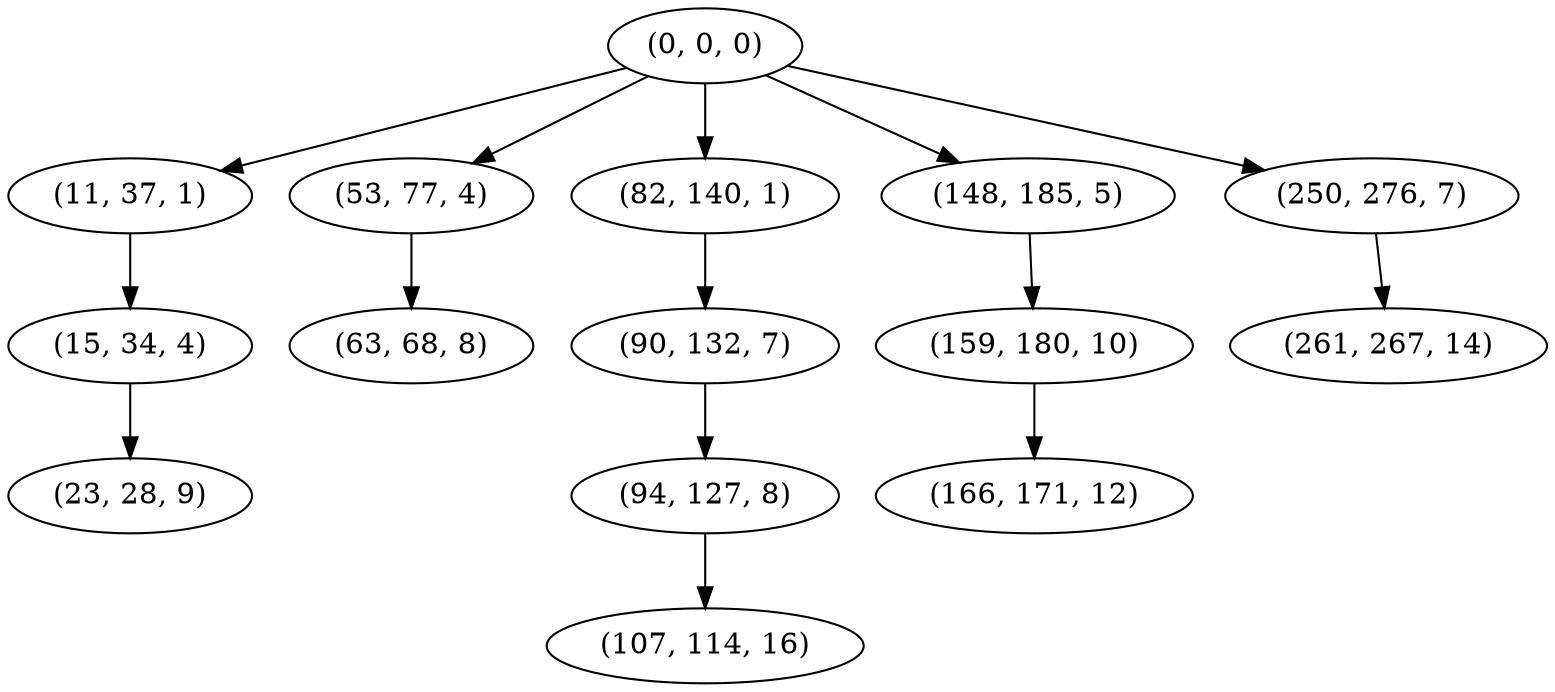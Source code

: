 digraph tree {
    "(0, 0, 0)";
    "(11, 37, 1)";
    "(15, 34, 4)";
    "(23, 28, 9)";
    "(53, 77, 4)";
    "(63, 68, 8)";
    "(82, 140, 1)";
    "(90, 132, 7)";
    "(94, 127, 8)";
    "(107, 114, 16)";
    "(148, 185, 5)";
    "(159, 180, 10)";
    "(166, 171, 12)";
    "(250, 276, 7)";
    "(261, 267, 14)";
    "(0, 0, 0)" -> "(11, 37, 1)";
    "(0, 0, 0)" -> "(53, 77, 4)";
    "(0, 0, 0)" -> "(82, 140, 1)";
    "(0, 0, 0)" -> "(148, 185, 5)";
    "(0, 0, 0)" -> "(250, 276, 7)";
    "(11, 37, 1)" -> "(15, 34, 4)";
    "(15, 34, 4)" -> "(23, 28, 9)";
    "(53, 77, 4)" -> "(63, 68, 8)";
    "(82, 140, 1)" -> "(90, 132, 7)";
    "(90, 132, 7)" -> "(94, 127, 8)";
    "(94, 127, 8)" -> "(107, 114, 16)";
    "(148, 185, 5)" -> "(159, 180, 10)";
    "(159, 180, 10)" -> "(166, 171, 12)";
    "(250, 276, 7)" -> "(261, 267, 14)";
}
